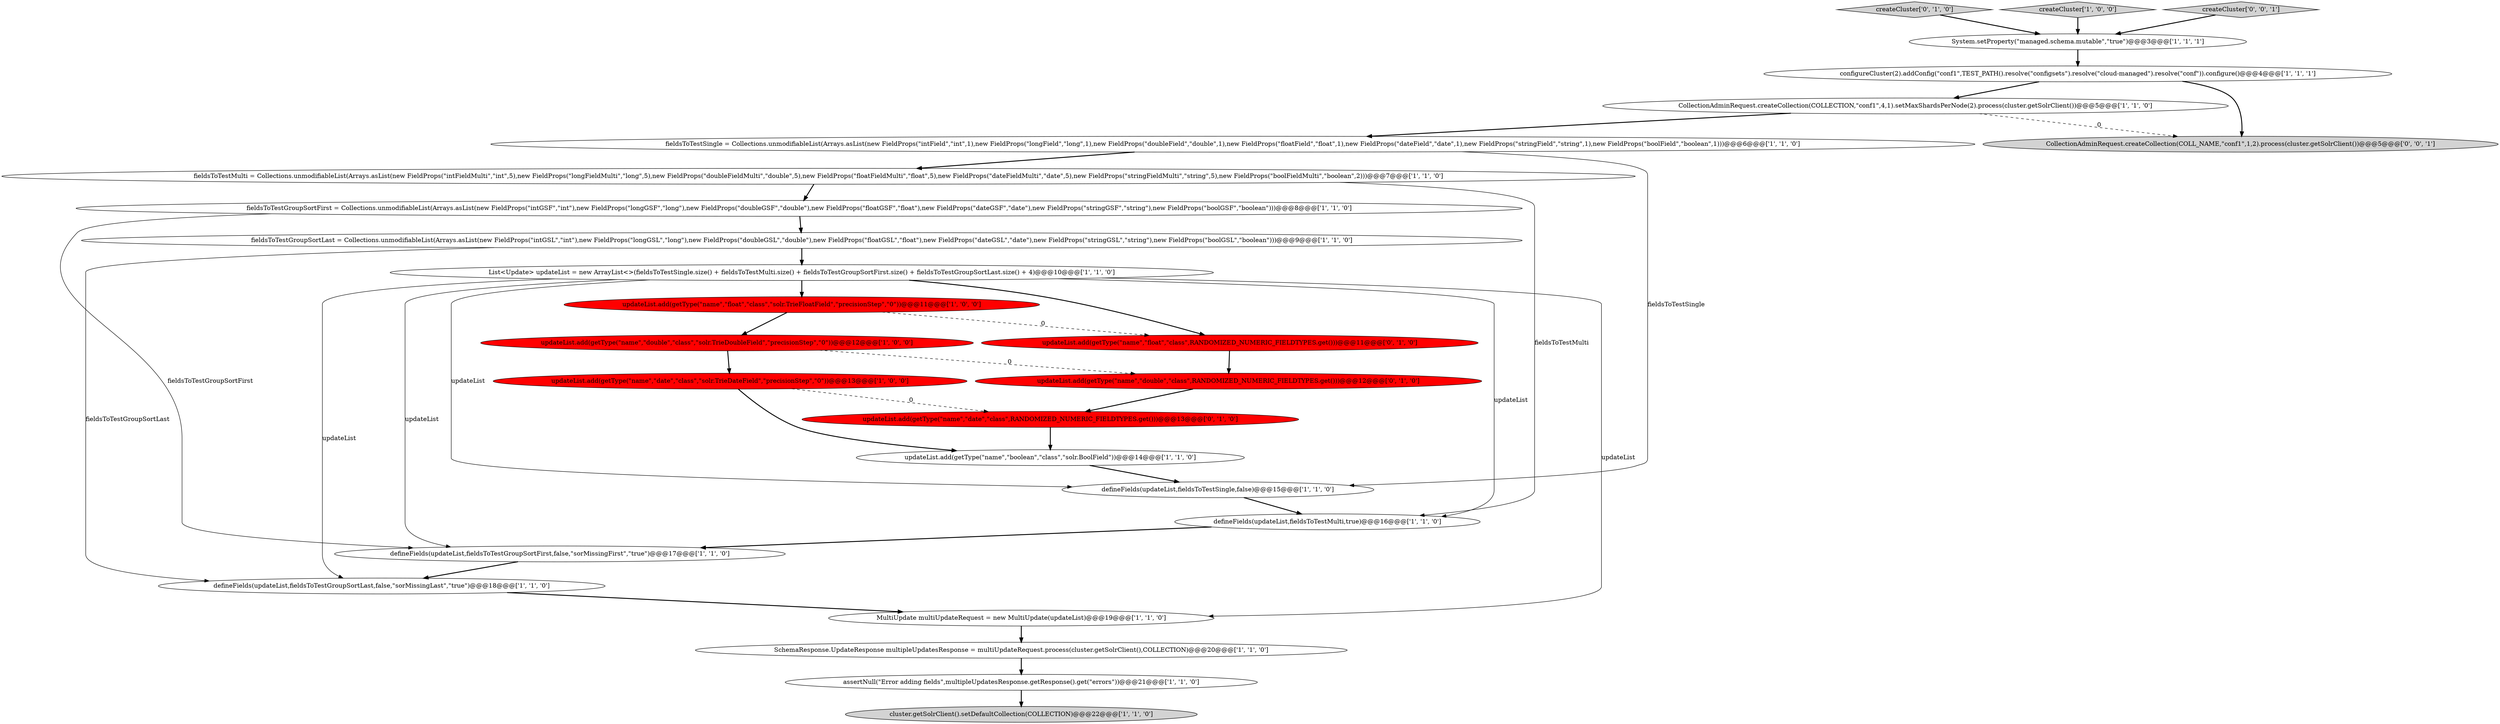 digraph {
19 [style = filled, label = "CollectionAdminRequest.createCollection(COLLECTION,\"conf1\",4,1).setMaxShardsPerNode(2).process(cluster.getSolrClient())@@@5@@@['1', '1', '0']", fillcolor = white, shape = ellipse image = "AAA0AAABBB1BBB"];
21 [style = filled, label = "createCluster['0', '1', '0']", fillcolor = lightgray, shape = diamond image = "AAA0AAABBB2BBB"];
22 [style = filled, label = "updateList.add(getType(\"name\",\"date\",\"class\",RANDOMIZED_NUMERIC_FIELDTYPES.get()))@@@13@@@['0', '1', '0']", fillcolor = red, shape = ellipse image = "AAA1AAABBB2BBB"];
4 [style = filled, label = "updateList.add(getType(\"name\",\"double\",\"class\",\"solr.TrieDoubleField\",\"precisionStep\",\"0\"))@@@12@@@['1', '0', '0']", fillcolor = red, shape = ellipse image = "AAA1AAABBB1BBB"];
11 [style = filled, label = "configureCluster(2).addConfig(\"conf1\",TEST_PATH().resolve(\"configsets\").resolve(\"cloud-managed\").resolve(\"conf\")).configure()@@@4@@@['1', '1', '1']", fillcolor = white, shape = ellipse image = "AAA0AAABBB1BBB"];
24 [style = filled, label = "updateList.add(getType(\"name\",\"double\",\"class\",RANDOMIZED_NUMERIC_FIELDTYPES.get()))@@@12@@@['0', '1', '0']", fillcolor = red, shape = ellipse image = "AAA1AAABBB2BBB"];
7 [style = filled, label = "defineFields(updateList,fieldsToTestGroupSortLast,false,\"sorMissingLast\",\"true\")@@@18@@@['1', '1', '0']", fillcolor = white, shape = ellipse image = "AAA0AAABBB1BBB"];
12 [style = filled, label = "SchemaResponse.UpdateResponse multipleUpdatesResponse = multiUpdateRequest.process(cluster.getSolrClient(),COLLECTION)@@@20@@@['1', '1', '0']", fillcolor = white, shape = ellipse image = "AAA0AAABBB1BBB"];
20 [style = filled, label = "defineFields(updateList,fieldsToTestGroupSortFirst,false,\"sorMissingFirst\",\"true\")@@@17@@@['1', '1', '0']", fillcolor = white, shape = ellipse image = "AAA0AAABBB1BBB"];
10 [style = filled, label = "updateList.add(getType(\"name\",\"float\",\"class\",\"solr.TrieFloatField\",\"precisionStep\",\"0\"))@@@11@@@['1', '0', '0']", fillcolor = red, shape = ellipse image = "AAA1AAABBB1BBB"];
26 [style = filled, label = "CollectionAdminRequest.createCollection(COLL_NAME,\"conf1\",1,2).process(cluster.getSolrClient())@@@5@@@['0', '0', '1']", fillcolor = lightgray, shape = ellipse image = "AAA0AAABBB3BBB"];
6 [style = filled, label = "cluster.getSolrClient().setDefaultCollection(COLLECTION)@@@22@@@['1', '1', '0']", fillcolor = lightgray, shape = ellipse image = "AAA0AAABBB1BBB"];
15 [style = filled, label = "MultiUpdate multiUpdateRequest = new MultiUpdate(updateList)@@@19@@@['1', '1', '0']", fillcolor = white, shape = ellipse image = "AAA0AAABBB1BBB"];
2 [style = filled, label = "fieldsToTestMulti = Collections.unmodifiableList(Arrays.asList(new FieldProps(\"intFieldMulti\",\"int\",5),new FieldProps(\"longFieldMulti\",\"long\",5),new FieldProps(\"doubleFieldMulti\",\"double\",5),new FieldProps(\"floatFieldMulti\",\"float\",5),new FieldProps(\"dateFieldMulti\",\"date\",5),new FieldProps(\"stringFieldMulti\",\"string\",5),new FieldProps(\"boolFieldMulti\",\"boolean\",2)))@@@7@@@['1', '1', '0']", fillcolor = white, shape = ellipse image = "AAA0AAABBB1BBB"];
17 [style = filled, label = "List<Update> updateList = new ArrayList<>(fieldsToTestSingle.size() + fieldsToTestMulti.size() + fieldsToTestGroupSortFirst.size() + fieldsToTestGroupSortLast.size() + 4)@@@10@@@['1', '1', '0']", fillcolor = white, shape = ellipse image = "AAA0AAABBB1BBB"];
1 [style = filled, label = "defineFields(updateList,fieldsToTestMulti,true)@@@16@@@['1', '1', '0']", fillcolor = white, shape = ellipse image = "AAA0AAABBB1BBB"];
23 [style = filled, label = "updateList.add(getType(\"name\",\"float\",\"class\",RANDOMIZED_NUMERIC_FIELDTYPES.get()))@@@11@@@['0', '1', '0']", fillcolor = red, shape = ellipse image = "AAA1AAABBB2BBB"];
13 [style = filled, label = "createCluster['1', '0', '0']", fillcolor = lightgray, shape = diamond image = "AAA0AAABBB1BBB"];
18 [style = filled, label = "assertNull(\"Error adding fields\",multipleUpdatesResponse.getResponse().get(\"errors\"))@@@21@@@['1', '1', '0']", fillcolor = white, shape = ellipse image = "AAA0AAABBB1BBB"];
8 [style = filled, label = "defineFields(updateList,fieldsToTestSingle,false)@@@15@@@['1', '1', '0']", fillcolor = white, shape = ellipse image = "AAA0AAABBB1BBB"];
5 [style = filled, label = "updateList.add(getType(\"name\",\"boolean\",\"class\",\"solr.BoolField\"))@@@14@@@['1', '1', '0']", fillcolor = white, shape = ellipse image = "AAA0AAABBB1BBB"];
3 [style = filled, label = "updateList.add(getType(\"name\",\"date\",\"class\",\"solr.TrieDateField\",\"precisionStep\",\"0\"))@@@13@@@['1', '0', '0']", fillcolor = red, shape = ellipse image = "AAA1AAABBB1BBB"];
14 [style = filled, label = "System.setProperty(\"managed.schema.mutable\",\"true\")@@@3@@@['1', '1', '1']", fillcolor = white, shape = ellipse image = "AAA0AAABBB1BBB"];
16 [style = filled, label = "fieldsToTestSingle = Collections.unmodifiableList(Arrays.asList(new FieldProps(\"intField\",\"int\",1),new FieldProps(\"longField\",\"long\",1),new FieldProps(\"doubleField\",\"double\",1),new FieldProps(\"floatField\",\"float\",1),new FieldProps(\"dateField\",\"date\",1),new FieldProps(\"stringField\",\"string\",1),new FieldProps(\"boolField\",\"boolean\",1)))@@@6@@@['1', '1', '0']", fillcolor = white, shape = ellipse image = "AAA0AAABBB1BBB"];
25 [style = filled, label = "createCluster['0', '0', '1']", fillcolor = lightgray, shape = diamond image = "AAA0AAABBB3BBB"];
0 [style = filled, label = "fieldsToTestGroupSortLast = Collections.unmodifiableList(Arrays.asList(new FieldProps(\"intGSL\",\"int\"),new FieldProps(\"longGSL\",\"long\"),new FieldProps(\"doubleGSL\",\"double\"),new FieldProps(\"floatGSL\",\"float\"),new FieldProps(\"dateGSL\",\"date\"),new FieldProps(\"stringGSL\",\"string\"),new FieldProps(\"boolGSL\",\"boolean\")))@@@9@@@['1', '1', '0']", fillcolor = white, shape = ellipse image = "AAA0AAABBB1BBB"];
9 [style = filled, label = "fieldsToTestGroupSortFirst = Collections.unmodifiableList(Arrays.asList(new FieldProps(\"intGSF\",\"int\"),new FieldProps(\"longGSF\",\"long\"),new FieldProps(\"doubleGSF\",\"double\"),new FieldProps(\"floatGSF\",\"float\"),new FieldProps(\"dateGSF\",\"date\"),new FieldProps(\"stringGSF\",\"string\"),new FieldProps(\"boolGSF\",\"boolean\")))@@@8@@@['1', '1', '0']", fillcolor = white, shape = ellipse image = "AAA0AAABBB1BBB"];
17->10 [style = bold, label=""];
4->3 [style = bold, label=""];
5->8 [style = bold, label=""];
9->20 [style = solid, label="fieldsToTestGroupSortFirst"];
17->20 [style = solid, label="updateList"];
9->0 [style = bold, label=""];
0->7 [style = solid, label="fieldsToTestGroupSortLast"];
0->17 [style = bold, label=""];
17->7 [style = solid, label="updateList"];
1->20 [style = bold, label=""];
3->22 [style = dashed, label="0"];
25->14 [style = bold, label=""];
2->9 [style = bold, label=""];
16->2 [style = bold, label=""];
11->19 [style = bold, label=""];
24->22 [style = bold, label=""];
22->5 [style = bold, label=""];
17->23 [style = bold, label=""];
19->16 [style = bold, label=""];
2->1 [style = solid, label="fieldsToTestMulti"];
8->1 [style = bold, label=""];
3->5 [style = bold, label=""];
23->24 [style = bold, label=""];
19->26 [style = dashed, label="0"];
18->6 [style = bold, label=""];
12->18 [style = bold, label=""];
17->15 [style = solid, label="updateList"];
10->4 [style = bold, label=""];
17->8 [style = solid, label="updateList"];
7->15 [style = bold, label=""];
15->12 [style = bold, label=""];
17->1 [style = solid, label="updateList"];
4->24 [style = dashed, label="0"];
20->7 [style = bold, label=""];
14->11 [style = bold, label=""];
13->14 [style = bold, label=""];
10->23 [style = dashed, label="0"];
16->8 [style = solid, label="fieldsToTestSingle"];
11->26 [style = bold, label=""];
21->14 [style = bold, label=""];
}
